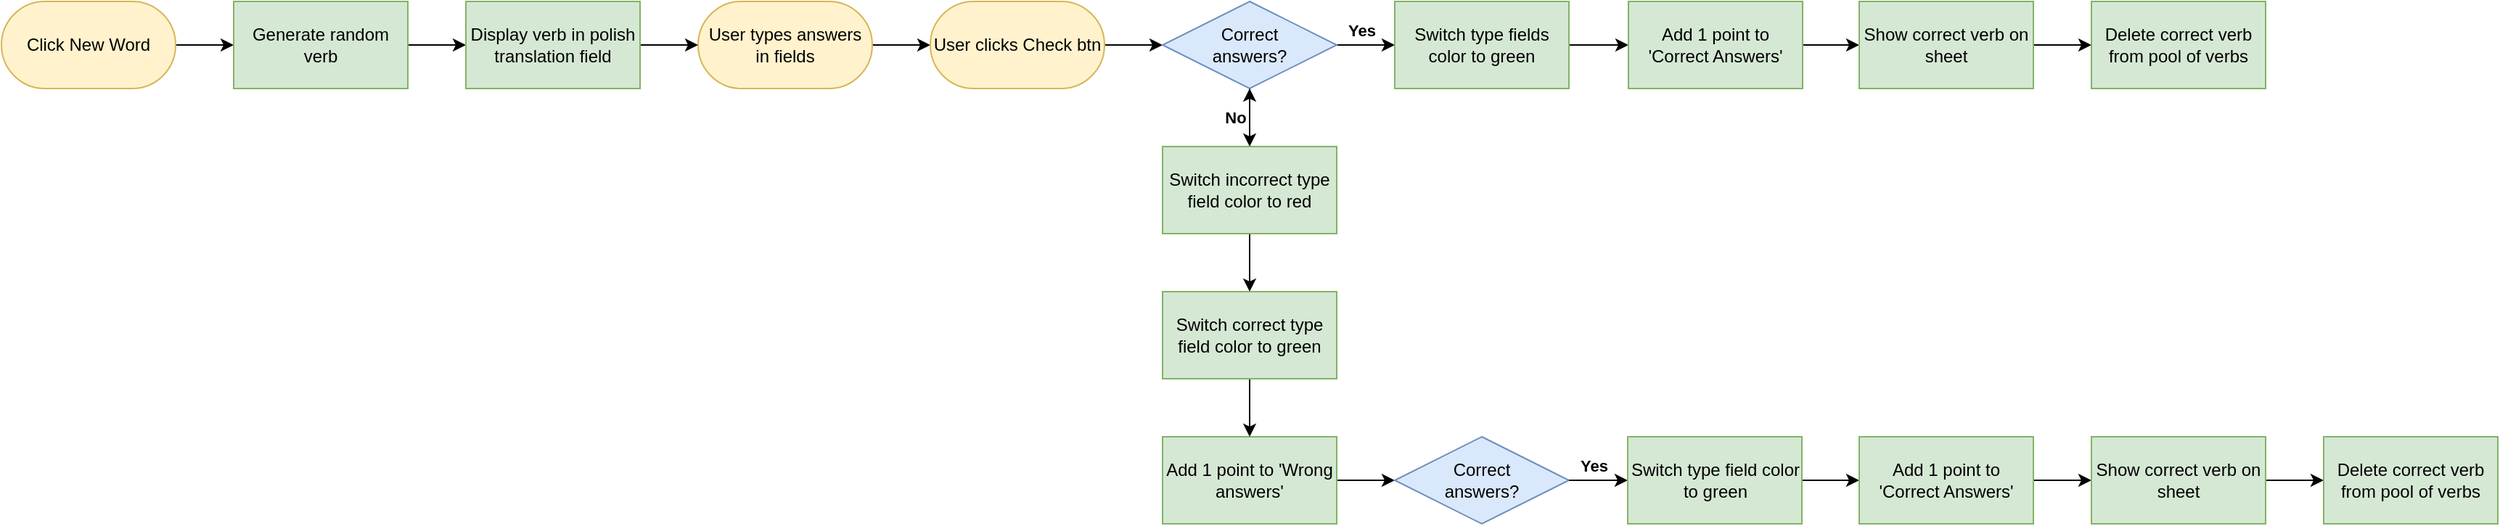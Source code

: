 <mxfile version="24.4.4" type="github">
  <diagram name="Strona-1" id="HVh6dgmQkRU_LPTNf-1_">
    <mxGraphModel dx="954" dy="581" grid="1" gridSize="10" guides="1" tooltips="1" connect="1" arrows="1" fold="1" page="1" pageScale="1" pageWidth="827" pageHeight="1169" math="0" shadow="0">
      <root>
        <mxCell id="0" />
        <mxCell id="1" parent="0" />
        <mxCell id="uzbUSXCzAW2C1Ospv1cJ-5" style="edgeStyle=orthogonalEdgeStyle;rounded=0;orthogonalLoop=1;jettySize=auto;html=1;exitX=1;exitY=0.5;exitDx=0;exitDy=0;entryX=0;entryY=0.5;entryDx=0;entryDy=0;" edge="1" parent="1" source="uzbUSXCzAW2C1Ospv1cJ-3" target="uzbUSXCzAW2C1Ospv1cJ-6">
          <mxGeometry relative="1" as="geometry">
            <mxPoint x="160" y="30" as="targetPoint" />
          </mxGeometry>
        </mxCell>
        <mxCell id="uzbUSXCzAW2C1Ospv1cJ-3" value="Click New Word" style="rounded=1;whiteSpace=wrap;html=1;arcSize=50;fillColor=#fff2cc;strokeColor=#d6b656;" vertex="1" parent="1">
          <mxGeometry width="120" height="60" as="geometry" />
        </mxCell>
        <mxCell id="uzbUSXCzAW2C1Ospv1cJ-32" style="edgeStyle=orthogonalEdgeStyle;rounded=0;orthogonalLoop=1;jettySize=auto;html=1;exitX=1;exitY=0.5;exitDx=0;exitDy=0;" edge="1" parent="1" source="uzbUSXCzAW2C1Ospv1cJ-6" target="uzbUSXCzAW2C1Ospv1cJ-31">
          <mxGeometry relative="1" as="geometry" />
        </mxCell>
        <mxCell id="uzbUSXCzAW2C1Ospv1cJ-6" value="Generate random verb" style="rounded=0;whiteSpace=wrap;html=1;fillColor=#d5e8d4;strokeColor=#82b366;" vertex="1" parent="1">
          <mxGeometry x="160" width="120" height="60" as="geometry" />
        </mxCell>
        <mxCell id="uzbUSXCzAW2C1Ospv1cJ-13" style="edgeStyle=orthogonalEdgeStyle;rounded=0;orthogonalLoop=1;jettySize=auto;html=1;exitX=1;exitY=0.5;exitDx=0;exitDy=0;" edge="1" parent="1" source="uzbUSXCzAW2C1Ospv1cJ-9" target="uzbUSXCzAW2C1Ospv1cJ-12">
          <mxGeometry relative="1" as="geometry" />
        </mxCell>
        <mxCell id="uzbUSXCzAW2C1Ospv1cJ-9" value="User types answers in fields" style="rounded=1;whiteSpace=wrap;html=1;arcSize=50;fillColor=#fff2cc;strokeColor=#d6b656;" vertex="1" parent="1">
          <mxGeometry x="480" width="120" height="60" as="geometry" />
        </mxCell>
        <mxCell id="uzbUSXCzAW2C1Ospv1cJ-18" style="edgeStyle=orthogonalEdgeStyle;rounded=0;orthogonalLoop=1;jettySize=auto;html=1;exitX=1;exitY=0.5;exitDx=0;exitDy=0;entryX=0;entryY=0.5;entryDx=0;entryDy=0;" edge="1" parent="1" source="uzbUSXCzAW2C1Ospv1cJ-12" target="uzbUSXCzAW2C1Ospv1cJ-14">
          <mxGeometry relative="1" as="geometry" />
        </mxCell>
        <mxCell id="uzbUSXCzAW2C1Ospv1cJ-12" value="User clicks Check btn" style="rounded=1;whiteSpace=wrap;html=1;arcSize=50;fillColor=#fff2cc;strokeColor=#d6b656;" vertex="1" parent="1">
          <mxGeometry x="640" width="120" height="60" as="geometry" />
        </mxCell>
        <mxCell id="uzbUSXCzAW2C1Ospv1cJ-20" style="edgeStyle=orthogonalEdgeStyle;rounded=0;orthogonalLoop=1;jettySize=auto;html=1;exitX=1;exitY=0.5;exitDx=0;exitDy=0;entryX=0;entryY=0.5;entryDx=0;entryDy=0;" edge="1" parent="1" source="uzbUSXCzAW2C1Ospv1cJ-14" target="uzbUSXCzAW2C1Ospv1cJ-19">
          <mxGeometry relative="1" as="geometry" />
        </mxCell>
        <mxCell id="uzbUSXCzAW2C1Ospv1cJ-21" value="Yes" style="edgeLabel;html=1;align=center;verticalAlign=middle;resizable=0;points=[];fontStyle=1" vertex="1" connectable="0" parent="uzbUSXCzAW2C1Ospv1cJ-20">
          <mxGeometry x="-0.175" relative="1" as="geometry">
            <mxPoint y="-10" as="offset" />
          </mxGeometry>
        </mxCell>
        <mxCell id="uzbUSXCzAW2C1Ospv1cJ-25" style="edgeStyle=orthogonalEdgeStyle;rounded=0;orthogonalLoop=1;jettySize=auto;html=1;entryX=0.5;entryY=0;entryDx=0;entryDy=0;" edge="1" parent="1" source="uzbUSXCzAW2C1Ospv1cJ-14" target="uzbUSXCzAW2C1Ospv1cJ-24">
          <mxGeometry relative="1" as="geometry" />
        </mxCell>
        <mxCell id="uzbUSXCzAW2C1Ospv1cJ-14" value="Correct&lt;div&gt;answers?&lt;/div&gt;" style="rhombus;whiteSpace=wrap;html=1;fillColor=#dae8fc;strokeColor=#6c8ebf;" vertex="1" parent="1">
          <mxGeometry x="800" width="120" height="60" as="geometry" />
        </mxCell>
        <mxCell id="uzbUSXCzAW2C1Ospv1cJ-15" style="edgeStyle=orthogonalEdgeStyle;rounded=0;orthogonalLoop=1;jettySize=auto;html=1;exitX=0.5;exitY=1;exitDx=0;exitDy=0;" edge="1" parent="1" source="uzbUSXCzAW2C1Ospv1cJ-14" target="uzbUSXCzAW2C1Ospv1cJ-14">
          <mxGeometry relative="1" as="geometry" />
        </mxCell>
        <mxCell id="uzbUSXCzAW2C1Ospv1cJ-30" style="edgeStyle=orthogonalEdgeStyle;rounded=0;orthogonalLoop=1;jettySize=auto;html=1;exitX=1;exitY=0.5;exitDx=0;exitDy=0;" edge="1" parent="1" source="uzbUSXCzAW2C1Ospv1cJ-19" target="uzbUSXCzAW2C1Ospv1cJ-29">
          <mxGeometry relative="1" as="geometry" />
        </mxCell>
        <mxCell id="uzbUSXCzAW2C1Ospv1cJ-19" value="Switch type fields color to green" style="rounded=0;whiteSpace=wrap;html=1;fillColor=#d5e8d4;strokeColor=#82b366;" vertex="1" parent="1">
          <mxGeometry x="960" width="120" height="60" as="geometry" />
        </mxCell>
        <mxCell id="uzbUSXCzAW2C1Ospv1cJ-27" value="" style="edgeStyle=orthogonalEdgeStyle;rounded=0;orthogonalLoop=1;jettySize=auto;html=1;" edge="1" parent="1" source="uzbUSXCzAW2C1Ospv1cJ-24" target="uzbUSXCzAW2C1Ospv1cJ-14">
          <mxGeometry relative="1" as="geometry" />
        </mxCell>
        <mxCell id="uzbUSXCzAW2C1Ospv1cJ-28" value="No" style="edgeLabel;html=1;align=center;verticalAlign=middle;resizable=0;points=[];fontStyle=1" vertex="1" connectable="0" parent="uzbUSXCzAW2C1Ospv1cJ-27">
          <mxGeometry x="0.44" y="-3" relative="1" as="geometry">
            <mxPoint x="-13" y="9" as="offset" />
          </mxGeometry>
        </mxCell>
        <mxCell id="uzbUSXCzAW2C1Ospv1cJ-51" style="edgeStyle=orthogonalEdgeStyle;rounded=0;orthogonalLoop=1;jettySize=auto;html=1;exitX=0.5;exitY=1;exitDx=0;exitDy=0;entryX=0.5;entryY=0;entryDx=0;entryDy=0;" edge="1" parent="1" source="uzbUSXCzAW2C1Ospv1cJ-24" target="uzbUSXCzAW2C1Ospv1cJ-37">
          <mxGeometry relative="1" as="geometry" />
        </mxCell>
        <mxCell id="uzbUSXCzAW2C1Ospv1cJ-24" value="Switch incorrect type field color to red" style="rounded=0;whiteSpace=wrap;html=1;fillColor=#d5e8d4;strokeColor=#82b366;" vertex="1" parent="1">
          <mxGeometry x="800" y="100" width="120" height="60" as="geometry" />
        </mxCell>
        <mxCell id="uzbUSXCzAW2C1Ospv1cJ-48" style="edgeStyle=orthogonalEdgeStyle;rounded=0;orthogonalLoop=1;jettySize=auto;html=1;exitX=1;exitY=0.5;exitDx=0;exitDy=0;" edge="1" parent="1" source="uzbUSXCzAW2C1Ospv1cJ-29" target="uzbUSXCzAW2C1Ospv1cJ-47">
          <mxGeometry relative="1" as="geometry" />
        </mxCell>
        <mxCell id="uzbUSXCzAW2C1Ospv1cJ-29" value="Add 1 point to &#39;Correct Answers&#39;" style="rounded=0;whiteSpace=wrap;html=1;fillColor=#d5e8d4;strokeColor=#82b366;" vertex="1" parent="1">
          <mxGeometry x="1121" width="120" height="60" as="geometry" />
        </mxCell>
        <mxCell id="uzbUSXCzAW2C1Ospv1cJ-34" style="edgeStyle=orthogonalEdgeStyle;rounded=0;orthogonalLoop=1;jettySize=auto;html=1;exitX=1;exitY=0.5;exitDx=0;exitDy=0;entryX=0;entryY=0.5;entryDx=0;entryDy=0;" edge="1" parent="1" source="uzbUSXCzAW2C1Ospv1cJ-31" target="uzbUSXCzAW2C1Ospv1cJ-9">
          <mxGeometry relative="1" as="geometry" />
        </mxCell>
        <mxCell id="uzbUSXCzAW2C1Ospv1cJ-31" value="Display verb in polish translation field" style="rounded=0;whiteSpace=wrap;html=1;fillColor=#d5e8d4;strokeColor=#82b366;" vertex="1" parent="1">
          <mxGeometry x="320" width="120" height="60" as="geometry" />
        </mxCell>
        <mxCell id="uzbUSXCzAW2C1Ospv1cJ-41" style="edgeStyle=orthogonalEdgeStyle;rounded=0;orthogonalLoop=1;jettySize=auto;html=1;exitX=1;exitY=0.5;exitDx=0;exitDy=0;entryX=0;entryY=0.5;entryDx=0;entryDy=0;" edge="1" parent="1" source="uzbUSXCzAW2C1Ospv1cJ-35" target="uzbUSXCzAW2C1Ospv1cJ-40">
          <mxGeometry relative="1" as="geometry" />
        </mxCell>
        <mxCell id="uzbUSXCzAW2C1Ospv1cJ-35" value="Add 1 point to &#39;Wrong answers&#39;" style="rounded=0;whiteSpace=wrap;html=1;fillColor=#d5e8d4;strokeColor=#82b366;" vertex="1" parent="1">
          <mxGeometry x="800" y="300" width="120" height="60" as="geometry" />
        </mxCell>
        <mxCell id="uzbUSXCzAW2C1Ospv1cJ-52" style="edgeStyle=orthogonalEdgeStyle;rounded=0;orthogonalLoop=1;jettySize=auto;html=1;exitX=0.5;exitY=1;exitDx=0;exitDy=0;entryX=0.5;entryY=0;entryDx=0;entryDy=0;" edge="1" parent="1" source="uzbUSXCzAW2C1Ospv1cJ-37" target="uzbUSXCzAW2C1Ospv1cJ-35">
          <mxGeometry relative="1" as="geometry" />
        </mxCell>
        <mxCell id="uzbUSXCzAW2C1Ospv1cJ-37" value="Switch correct type field color to green" style="rounded=0;whiteSpace=wrap;html=1;fillColor=#d5e8d4;strokeColor=#82b366;" vertex="1" parent="1">
          <mxGeometry x="800" y="200" width="120" height="60" as="geometry" />
        </mxCell>
        <mxCell id="uzbUSXCzAW2C1Ospv1cJ-40" value="Correct&lt;div&gt;answers?&lt;/div&gt;" style="rhombus;whiteSpace=wrap;html=1;fillColor=#dae8fc;strokeColor=#6c8ebf;" vertex="1" parent="1">
          <mxGeometry x="960" y="300" width="120" height="60" as="geometry" />
        </mxCell>
        <mxCell id="uzbUSXCzAW2C1Ospv1cJ-42" style="edgeStyle=orthogonalEdgeStyle;rounded=0;orthogonalLoop=1;jettySize=auto;html=1;entryX=0;entryY=0.5;entryDx=0;entryDy=0;exitX=1;exitY=0.5;exitDx=0;exitDy=0;" edge="1" parent="1" target="uzbUSXCzAW2C1Ospv1cJ-45" source="uzbUSXCzAW2C1Ospv1cJ-40">
          <mxGeometry relative="1" as="geometry">
            <mxPoint x="1410" y="150" as="sourcePoint" />
          </mxGeometry>
        </mxCell>
        <mxCell id="uzbUSXCzAW2C1Ospv1cJ-43" value="Yes" style="edgeLabel;html=1;align=center;verticalAlign=middle;resizable=0;points=[];fontStyle=1" vertex="1" connectable="0" parent="uzbUSXCzAW2C1Ospv1cJ-42">
          <mxGeometry x="-0.175" relative="1" as="geometry">
            <mxPoint y="-10" as="offset" />
          </mxGeometry>
        </mxCell>
        <mxCell id="uzbUSXCzAW2C1Ospv1cJ-44" style="edgeStyle=orthogonalEdgeStyle;rounded=0;orthogonalLoop=1;jettySize=auto;html=1;exitX=1;exitY=0.5;exitDx=0;exitDy=0;" edge="1" parent="1" source="uzbUSXCzAW2C1Ospv1cJ-45" target="uzbUSXCzAW2C1Ospv1cJ-46">
          <mxGeometry relative="1" as="geometry" />
        </mxCell>
        <mxCell id="uzbUSXCzAW2C1Ospv1cJ-45" value="Switch type field color to green" style="rounded=0;whiteSpace=wrap;html=1;fillColor=#d5e8d4;strokeColor=#82b366;" vertex="1" parent="1">
          <mxGeometry x="1120.5" y="300" width="120" height="60" as="geometry" />
        </mxCell>
        <mxCell id="uzbUSXCzAW2C1Ospv1cJ-56" style="edgeStyle=orthogonalEdgeStyle;rounded=0;orthogonalLoop=1;jettySize=auto;html=1;exitX=1;exitY=0.5;exitDx=0;exitDy=0;entryX=0;entryY=0.5;entryDx=0;entryDy=0;" edge="1" parent="1" source="uzbUSXCzAW2C1Ospv1cJ-46" target="uzbUSXCzAW2C1Ospv1cJ-54">
          <mxGeometry relative="1" as="geometry" />
        </mxCell>
        <mxCell id="uzbUSXCzAW2C1Ospv1cJ-46" value="Add 1 point to &#39;Correct Answers&#39;" style="rounded=0;whiteSpace=wrap;html=1;fillColor=#d5e8d4;strokeColor=#82b366;" vertex="1" parent="1">
          <mxGeometry x="1280" y="300" width="120" height="60" as="geometry" />
        </mxCell>
        <mxCell id="uzbUSXCzAW2C1Ospv1cJ-50" style="edgeStyle=orthogonalEdgeStyle;rounded=0;orthogonalLoop=1;jettySize=auto;html=1;exitX=1;exitY=0.5;exitDx=0;exitDy=0;" edge="1" parent="1" source="uzbUSXCzAW2C1Ospv1cJ-47" target="uzbUSXCzAW2C1Ospv1cJ-49">
          <mxGeometry relative="1" as="geometry" />
        </mxCell>
        <mxCell id="uzbUSXCzAW2C1Ospv1cJ-47" value="Show correct verb on sheet" style="rounded=0;whiteSpace=wrap;html=1;fillColor=#d5e8d4;strokeColor=#82b366;" vertex="1" parent="1">
          <mxGeometry x="1280" width="120" height="60" as="geometry" />
        </mxCell>
        <mxCell id="uzbUSXCzAW2C1Ospv1cJ-49" value="Delete correct verb from pool of verbs" style="rounded=0;whiteSpace=wrap;html=1;fillColor=#d5e8d4;strokeColor=#82b366;" vertex="1" parent="1">
          <mxGeometry x="1440" width="120" height="60" as="geometry" />
        </mxCell>
        <mxCell id="uzbUSXCzAW2C1Ospv1cJ-53" style="edgeStyle=orthogonalEdgeStyle;rounded=0;orthogonalLoop=1;jettySize=auto;html=1;exitX=1;exitY=0.5;exitDx=0;exitDy=0;" edge="1" parent="1" source="uzbUSXCzAW2C1Ospv1cJ-54" target="uzbUSXCzAW2C1Ospv1cJ-55">
          <mxGeometry relative="1" as="geometry" />
        </mxCell>
        <mxCell id="uzbUSXCzAW2C1Ospv1cJ-54" value="Show correct verb on sheet" style="rounded=0;whiteSpace=wrap;html=1;fillColor=#d5e8d4;strokeColor=#82b366;" vertex="1" parent="1">
          <mxGeometry x="1440" y="300" width="120" height="60" as="geometry" />
        </mxCell>
        <mxCell id="uzbUSXCzAW2C1Ospv1cJ-55" value="Delete correct verb from pool of verbs" style="rounded=0;whiteSpace=wrap;html=1;fillColor=#d5e8d4;strokeColor=#82b366;" vertex="1" parent="1">
          <mxGeometry x="1600" y="300" width="120" height="60" as="geometry" />
        </mxCell>
      </root>
    </mxGraphModel>
  </diagram>
</mxfile>
